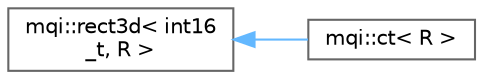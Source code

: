 digraph "Graphical Class Hierarchy"
{
 // LATEX_PDF_SIZE
  bgcolor="transparent";
  edge [fontname=Helvetica,fontsize=10,labelfontname=Helvetica,labelfontsize=10];
  node [fontname=Helvetica,fontsize=10,shape=box,height=0.2,width=0.4];
  rankdir="LR";
  Node0 [id="Node000000",label="mqi::rect3d\< int16\l_t, R \>",height=0.2,width=0.4,color="grey40", fillcolor="white", style="filled",URL="$classmqi_1_1rect3d.html",tooltip=" "];
  Node0 -> Node1 [id="edge31_Node000000_Node000001",dir="back",color="steelblue1",style="solid",tooltip=" "];
  Node1 [id="Node000001",label="mqi::ct\< R \>",height=0.2,width=0.4,color="grey40", fillcolor="white", style="filled",URL="$classmqi_1_1ct.html",tooltip="Represents a 3D CT image, loading and managing data from DICOM files."];
}
